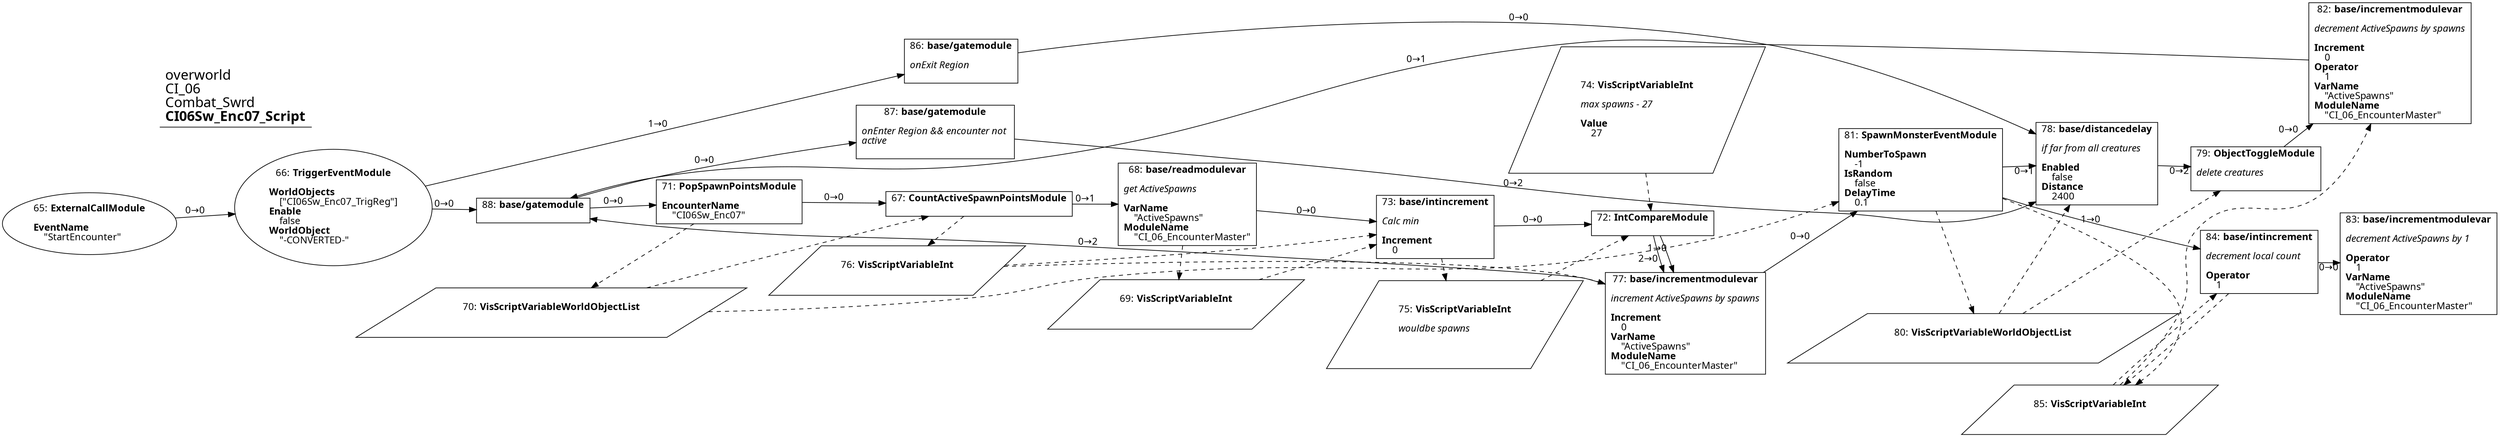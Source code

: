 digraph {
    layout = fdp;
    overlap = prism;
    sep = "+16";
    splines = spline;

    node [ shape = box ];

    graph [ fontname = "Segoe UI" ];
    node [ fontname = "Segoe UI" ];
    edge [ fontname = "Segoe UI" ];

    65 [ label = <65: <b>ExternalCallModule</b><br/><br/><b>EventName</b><br align="left"/>    &quot;StartEncounter&quot;<br align="left"/>> ];
    65 [ shape = oval ]
    65 [ pos = "-0.808,-1.917!" ];
    65 -> 66 [ label = "0→0" ];

    66 [ label = <66: <b>TriggerEventModule</b><br/><br/><b>WorldObjects</b><br align="left"/>    [&quot;CI06Sw_Enc07_TrigReg&quot;]<br align="left"/><b>Enable</b><br align="left"/>    false<br align="left"/><b>WorldObject</b><br align="left"/>    &quot;-CONVERTED-&quot;<br align="left"/>> ];
    66 [ shape = oval ]
    66 [ pos = "-0.52500004,-1.9030001!" ];
    66 -> 88 [ label = "0→0" ];
    66 -> 86 [ label = "1→0" ];

    67 [ label = <67: <b>CountActiveSpawnPointsModule</b><br/><br/>> ];
    67 [ pos = "0.15100001,-1.9020001!" ];
    67 -> 68 [ label = "0→1" ];
    70 -> 67 [ style = dashed ];
    67 -> 76 [ style = dashed ];

    68 [ label = <68: <b>base/readmodulevar</b><br/><br/><i>get ActiveSpawns<br align="left"/></i><br align="left"/><b>VarName</b><br align="left"/>    &quot;ActiveSpawns&quot;<br align="left"/><b>ModuleName</b><br align="left"/>    &quot;CI_06_EncounterMaster&quot;<br align="left"/>> ];
    68 [ pos = "0.423,-1.899!" ];
    68 -> 73 [ label = "0→0" ];
    68 -> 69 [ style = dashed ];

    69 [ label = <69: <b>VisScriptVariableInt</b><br/><br/>> ];
    69 [ shape = parallelogram ]
    69 [ pos = "0.42400002,-2.0310001!" ];

    70 [ label = <70: <b>VisScriptVariableWorldObjectList</b><br/><br/>> ];
    70 [ shape = parallelogram ]
    70 [ pos = "-0.079,-2.0300002!" ];

    71 [ label = <71: <b>PopSpawnPointsModule</b><br/><br/><b>EncounterName</b><br align="left"/>    &quot;CI06Sw_Enc07&quot;<br align="left"/>> ];
    71 [ pos = "-0.083000004,-1.9010001!" ];
    71 -> 67 [ label = "0→0" ];
    71 -> 70 [ style = dashed ];

    72 [ label = <72: <b>IntCompareModule</b><br/><br/>> ];
    72 [ pos = "0.87500006,-1.899!" ];
    72 -> 77 [ label = "1→0" ];
    72 -> 77 [ label = "2→0" ];
    74 -> 72 [ style = dashed ];
    75 -> 72 [ style = dashed ];

    73 [ label = <73: <b>base/intincrement</b><br/><br/><i>Calc min<br align="left"/></i><br align="left"/><b>Increment</b><br align="left"/>    0<br align="left"/>> ];
    73 [ pos = "0.66700006,-1.899!" ];
    73 -> 72 [ label = "0→0" ];
    73 -> 75 [ style = dashed ];
    76 -> 73 [ style = dashed ];
    69 -> 73 [ style = dashed ];

    74 [ label = <74: <b>VisScriptVariableInt</b><br/><br/><i>max spawns - 27<br align="left"/></i><br align="left"/><b>Value</b><br align="left"/>    27<br align="left"/>> ];
    74 [ shape = parallelogram ]
    74 [ pos = "0.87100005,-1.8420001!" ];

    75 [ label = <75: <b>VisScriptVariableInt</b><br/><br/><i>wouldbe spawns<br align="left"/></i><br align="left"/>> ];
    75 [ shape = parallelogram ]
    75 [ pos = "0.671,-2.045!" ];

    76 [ label = <76: <b>VisScriptVariableInt</b><br/><br/>> ];
    76 [ shape = parallelogram ]
    76 [ pos = "0.16100001,-2.0040002!" ];

    77 [ label = <77: <b>base/incrementmodulevar</b><br/><br/><i>increment ActiveSpawns by spawns<br align="left"/></i><br align="left"/><b>Increment</b><br align="left"/>    0<br align="left"/><b>VarName</b><br align="left"/>    &quot;ActiveSpawns&quot;<br align="left"/><b>ModuleName</b><br align="left"/>    &quot;CI_06_EncounterMaster&quot;<br align="left"/>> ];
    77 [ pos = "1.057,-2.089!" ];
    77 -> 81 [ label = "0→0" ];
    77 -> 88 [ label = "0→2" ];
    76 -> 77 [ style = dashed ];

    78 [ label = <78: <b>base/distancedelay</b><br/><br/><i>if far from all creatures<br align="left"/></i><br align="left"/><b>Enabled</b><br align="left"/>    false<br align="left"/><b>Distance</b><br align="left"/>    2400<br align="left"/>> ];
    78 [ pos = "1.588,-1.8920001!" ];
    78 -> 79 [ label = "0→2" ];
    80 -> 78 [ style = dashed ];

    79 [ label = <79: <b>ObjectToggleModule</b><br/><br/><i>delete creatures<br align="left"/></i><br align="left"/>> ];
    79 [ pos = "1.7930001,-1.9020001!" ];
    79 -> 82 [ label = "0→0" ];
    80 -> 79 [ style = dashed ];

    80 [ label = <80: <b>VisScriptVariableWorldObjectList</b><br/><br/>> ];
    80 [ shape = parallelogram ]
    80 [ pos = "1.32,-2.128!" ];

    81 [ label = <81: <b>SpawnMonsterEventModule</b><br/><br/><b>NumberToSpawn</b><br align="left"/>    -1<br align="left"/><b>IsRandom</b><br align="left"/>    false<br align="left"/><b>DelayTime</b><br align="left"/>    0.1<br align="left"/>> ];
    81 [ pos = "1.3180001,-1.8980001!" ];
    81 -> 78 [ label = "0→1" ];
    81 -> 84 [ label = "1→0" ];
    81 -> 80 [ style = dashed ];
    81 -> 85 [ style = dashed ];
    70 -> 81 [ style = dashed ];

    82 [ label = <82: <b>base/incrementmodulevar</b><br/><br/><i>decrement ActiveSpawns by spawns<br align="left"/></i><br align="left"/><b>Increment</b><br align="left"/>    0<br align="left"/><b>Operator</b><br align="left"/>    1<br align="left"/><b>VarName</b><br align="left"/>    &quot;ActiveSpawns&quot;<br align="left"/><b>ModuleName</b><br align="left"/>    &quot;CI_06_EncounterMaster&quot;<br align="left"/>> ];
    82 [ pos = "2.015,-1.7170001!" ];
    82 -> 88 [ label = "0→1" ];
    85 -> 82 [ style = dashed ];

    83 [ label = <83: <b>base/incrementmodulevar</b><br/><br/><i>decrement ActiveSpawns by 1<br align="left"/></i><br align="left"/><b>Operator</b><br align="left"/>    1<br align="left"/><b>VarName</b><br align="left"/>    &quot;ActiveSpawns&quot;<br align="left"/><b>ModuleName</b><br align="left"/>    &quot;CI_06_EncounterMaster&quot;<br align="left"/>> ];
    83 [ pos = "1.825,-2.124!" ];

    84 [ label = <84: <b>base/intincrement</b><br/><br/><i>decrement local count<br align="left"/></i><br align="left"/><b>Operator</b><br align="left"/>    1<br align="left"/>> ];
    84 [ pos = "1.6070001,-2.125!" ];
    84 -> 83 [ label = "0→0" ];
    85 -> 84 [ style = dashed ];
    84 -> 85 [ style = dashed ];

    85 [ label = <85: <b>VisScriptVariableInt</b><br/><br/>> ];
    85 [ shape = parallelogram ]
    85 [ pos = "1.5300001,-2.273!" ];

    86 [ label = <86: <b>base/gatemodule</b><br/><br/><i>onExit Region<br align="left"/></i><br align="left"/>> ];
    86 [ pos = "-0.059000004,-1.4690001!" ];
    86 -> 78 [ label = "0→0" ];

    87 [ label = <87: <b>base/gatemodule</b><br/><br/><i>onEnter Region &amp;&amp; encounter not <br align="left"/>active<br align="left"/></i><br align="left"/>> ];
    87 [ pos = "-0.058000002,-1.6300001!" ];
    87 -> 78 [ label = "0→2" ];

    88 [ label = <88: <b>base/gatemodule</b><br/><br/>> ];
    88 [ pos = "-0.282,-1.9020001!" ];
    88 -> 87 [ label = "0→0" ];
    88 -> 71 [ label = "0→0" ];

    title [ pos = "-0.809,-1.468!" ];
    title [ shape = underline ];
    title [ label = <<font point-size="20">overworld<br align="left"/>CI_06<br align="left"/>Combat_Swrd<br align="left"/><b>CI06Sw_Enc07_Script</b><br align="left"/></font>> ];
}
